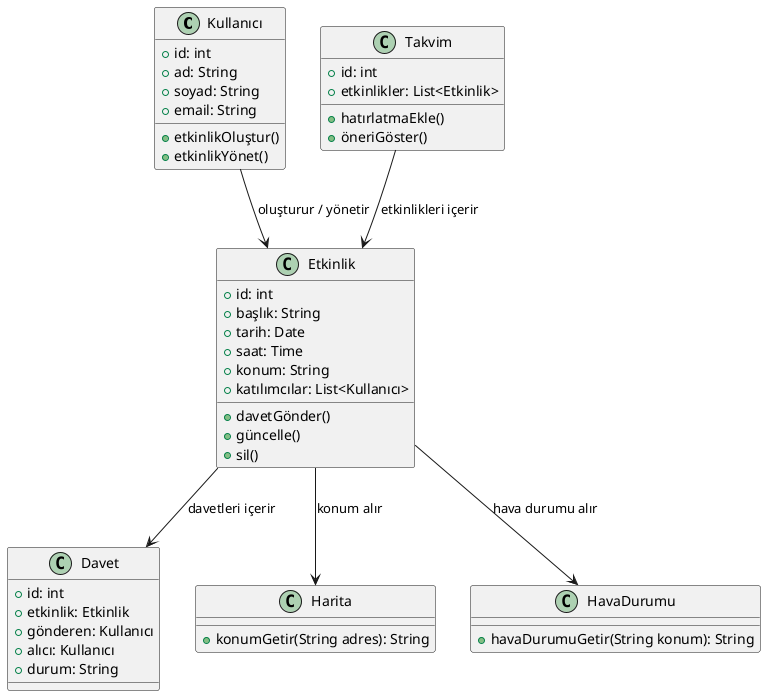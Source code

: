 @startuml
class Kullanıcı {
    + id: int
    + ad: String
    + soyad: String
    + email: String
    + etkinlikOluştur()
    + etkinlikYönet()
}

class Etkinlik {
    + id: int
    + başlık: String
    + tarih: Date
    + saat: Time
    + konum: String
    + katılımcılar: List<Kullanıcı>
    + davetGönder()
    + güncelle()
    + sil()
}

class Davet {
    + id: int
    + etkinlik: Etkinlik
    + gönderen: Kullanıcı
    + alıcı: Kullanıcı
    + durum: String
}

class Takvim {
    + id: int
    + etkinlikler: List<Etkinlik>
    + hatırlatmaEkle()
    + öneriGöster()
}

class Harita {
    + konumGetir(String adres): String
}

class HavaDurumu {
    + havaDurumuGetir(String konum): String
}

Kullanıcı --> Etkinlik : "oluşturur / yönetir"
Etkinlik --> Davet : "davetleri içerir"
Takvim --> Etkinlik : "etkinlikleri içerir"
Etkinlik --> Harita : "konum alır"
Etkinlik --> HavaDurumu : "hava durumu alır"
@enduml
